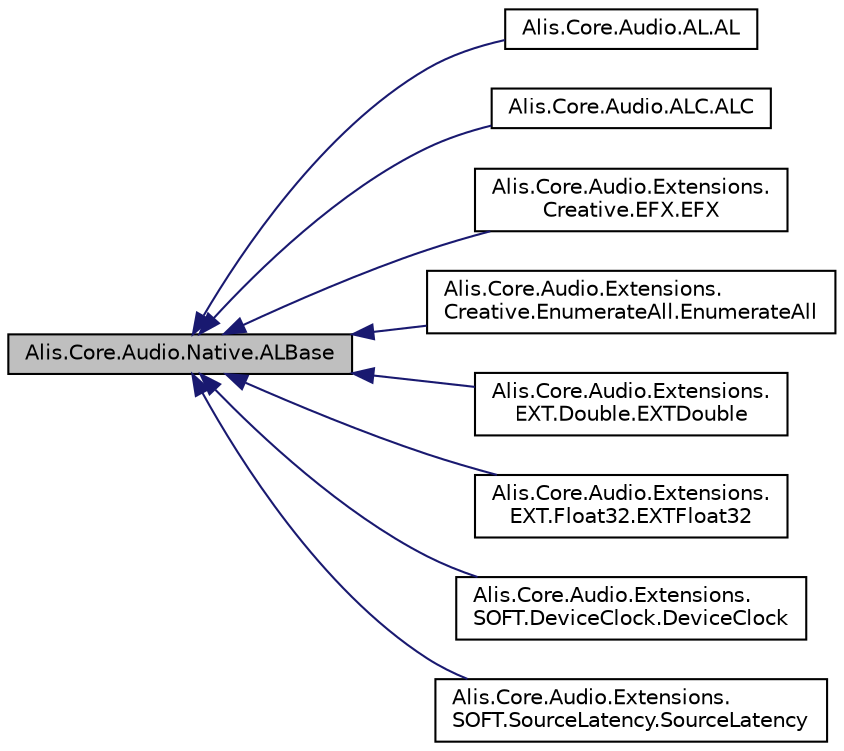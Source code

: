 digraph "Alis.Core.Audio.Native.ALBase"
{
 // LATEX_PDF_SIZE
  edge [fontname="Helvetica",fontsize="10",labelfontname="Helvetica",labelfontsize="10"];
  node [fontname="Helvetica",fontsize="10",shape=record];
  rankdir="LR";
  Node1 [label="Alis.Core.Audio.Native.ALBase",height=0.2,width=0.4,color="black", fillcolor="grey75", style="filled", fontcolor="black",tooltip="This is a base class for OpenAL APIs that are using DllImport and want to resolve different dll names..."];
  Node1 -> Node2 [dir="back",color="midnightblue",fontsize="10",style="solid",fontname="Helvetica"];
  Node2 [label="Alis.Core.Audio.AL.AL",height=0.2,width=0.4,color="black", fillcolor="white", style="filled",URL="$class_alis_1_1_core_1_1_audio_1_1_a_l_1_1_a_l.html",tooltip="Provides access to the OpenAL 1.1 flat API."];
  Node1 -> Node3 [dir="back",color="midnightblue",fontsize="10",style="solid",fontname="Helvetica"];
  Node3 [label="Alis.Core.Audio.ALC.ALC",height=0.2,width=0.4,color="black", fillcolor="white", style="filled",URL="$class_alis_1_1_core_1_1_audio_1_1_a_l_c_1_1_a_l_c.html",tooltip="Alc = Audio Library Context."];
  Node1 -> Node4 [dir="back",color="midnightblue",fontsize="10",style="solid",fontname="Helvetica"];
  Node4 [label="Alis.Core.Audio.Extensions.\lCreative.EFX.EFX",height=0.2,width=0.4,color="black", fillcolor="white", style="filled",URL="$class_alis_1_1_core_1_1_audio_1_1_extensions_1_1_creative_1_1_e_f_x_1_1_e_f_x.html",tooltip="Exposes the functions of the Effects Extension."];
  Node1 -> Node5 [dir="back",color="midnightblue",fontsize="10",style="solid",fontname="Helvetica"];
  Node5 [label="Alis.Core.Audio.Extensions.\lCreative.EnumerateAll.EnumerateAll",height=0.2,width=0.4,color="black", fillcolor="white", style="filled",URL="$class_alis_1_1_core_1_1_audio_1_1_extensions_1_1_creative_1_1_enumerate_all_1_1_enumerate_all.html",tooltip="Exposes the API in the EnumerateAll extension."];
  Node1 -> Node6 [dir="back",color="midnightblue",fontsize="10",style="solid",fontname="Helvetica"];
  Node6 [label="Alis.Core.Audio.Extensions.\lEXT.Double.EXTDouble",height=0.2,width=0.4,color="black", fillcolor="white", style="filled",URL="$class_alis_1_1_core_1_1_audio_1_1_extensions_1_1_e_x_t_1_1_double_1_1_e_x_t_double.html",tooltip="The ext double class"];
  Node1 -> Node7 [dir="back",color="midnightblue",fontsize="10",style="solid",fontname="Helvetica"];
  Node7 [label="Alis.Core.Audio.Extensions.\lEXT.Float32.EXTFloat32",height=0.2,width=0.4,color="black", fillcolor="white", style="filled",URL="$class_alis_1_1_core_1_1_audio_1_1_extensions_1_1_e_x_t_1_1_float32_1_1_e_x_t_float32.html",tooltip="The ext float 32 class"];
  Node1 -> Node8 [dir="back",color="midnightblue",fontsize="10",style="solid",fontname="Helvetica"];
  Node8 [label="Alis.Core.Audio.Extensions.\lSOFT.DeviceClock.DeviceClock",height=0.2,width=0.4,color="black", fillcolor="white", style="filled",URL="$class_alis_1_1_core_1_1_audio_1_1_extensions_1_1_s_o_f_t_1_1_device_clock_1_1_device_clock.html",tooltip="The device clock class"];
  Node1 -> Node9 [dir="back",color="midnightblue",fontsize="10",style="solid",fontname="Helvetica"];
  Node9 [label="Alis.Core.Audio.Extensions.\lSOFT.SourceLatency.SourceLatency",height=0.2,width=0.4,color="black", fillcolor="white", style="filled",URL="$class_alis_1_1_core_1_1_audio_1_1_extensions_1_1_s_o_f_t_1_1_source_latency_1_1_source_latency.html",tooltip="The source latency class"];
}
